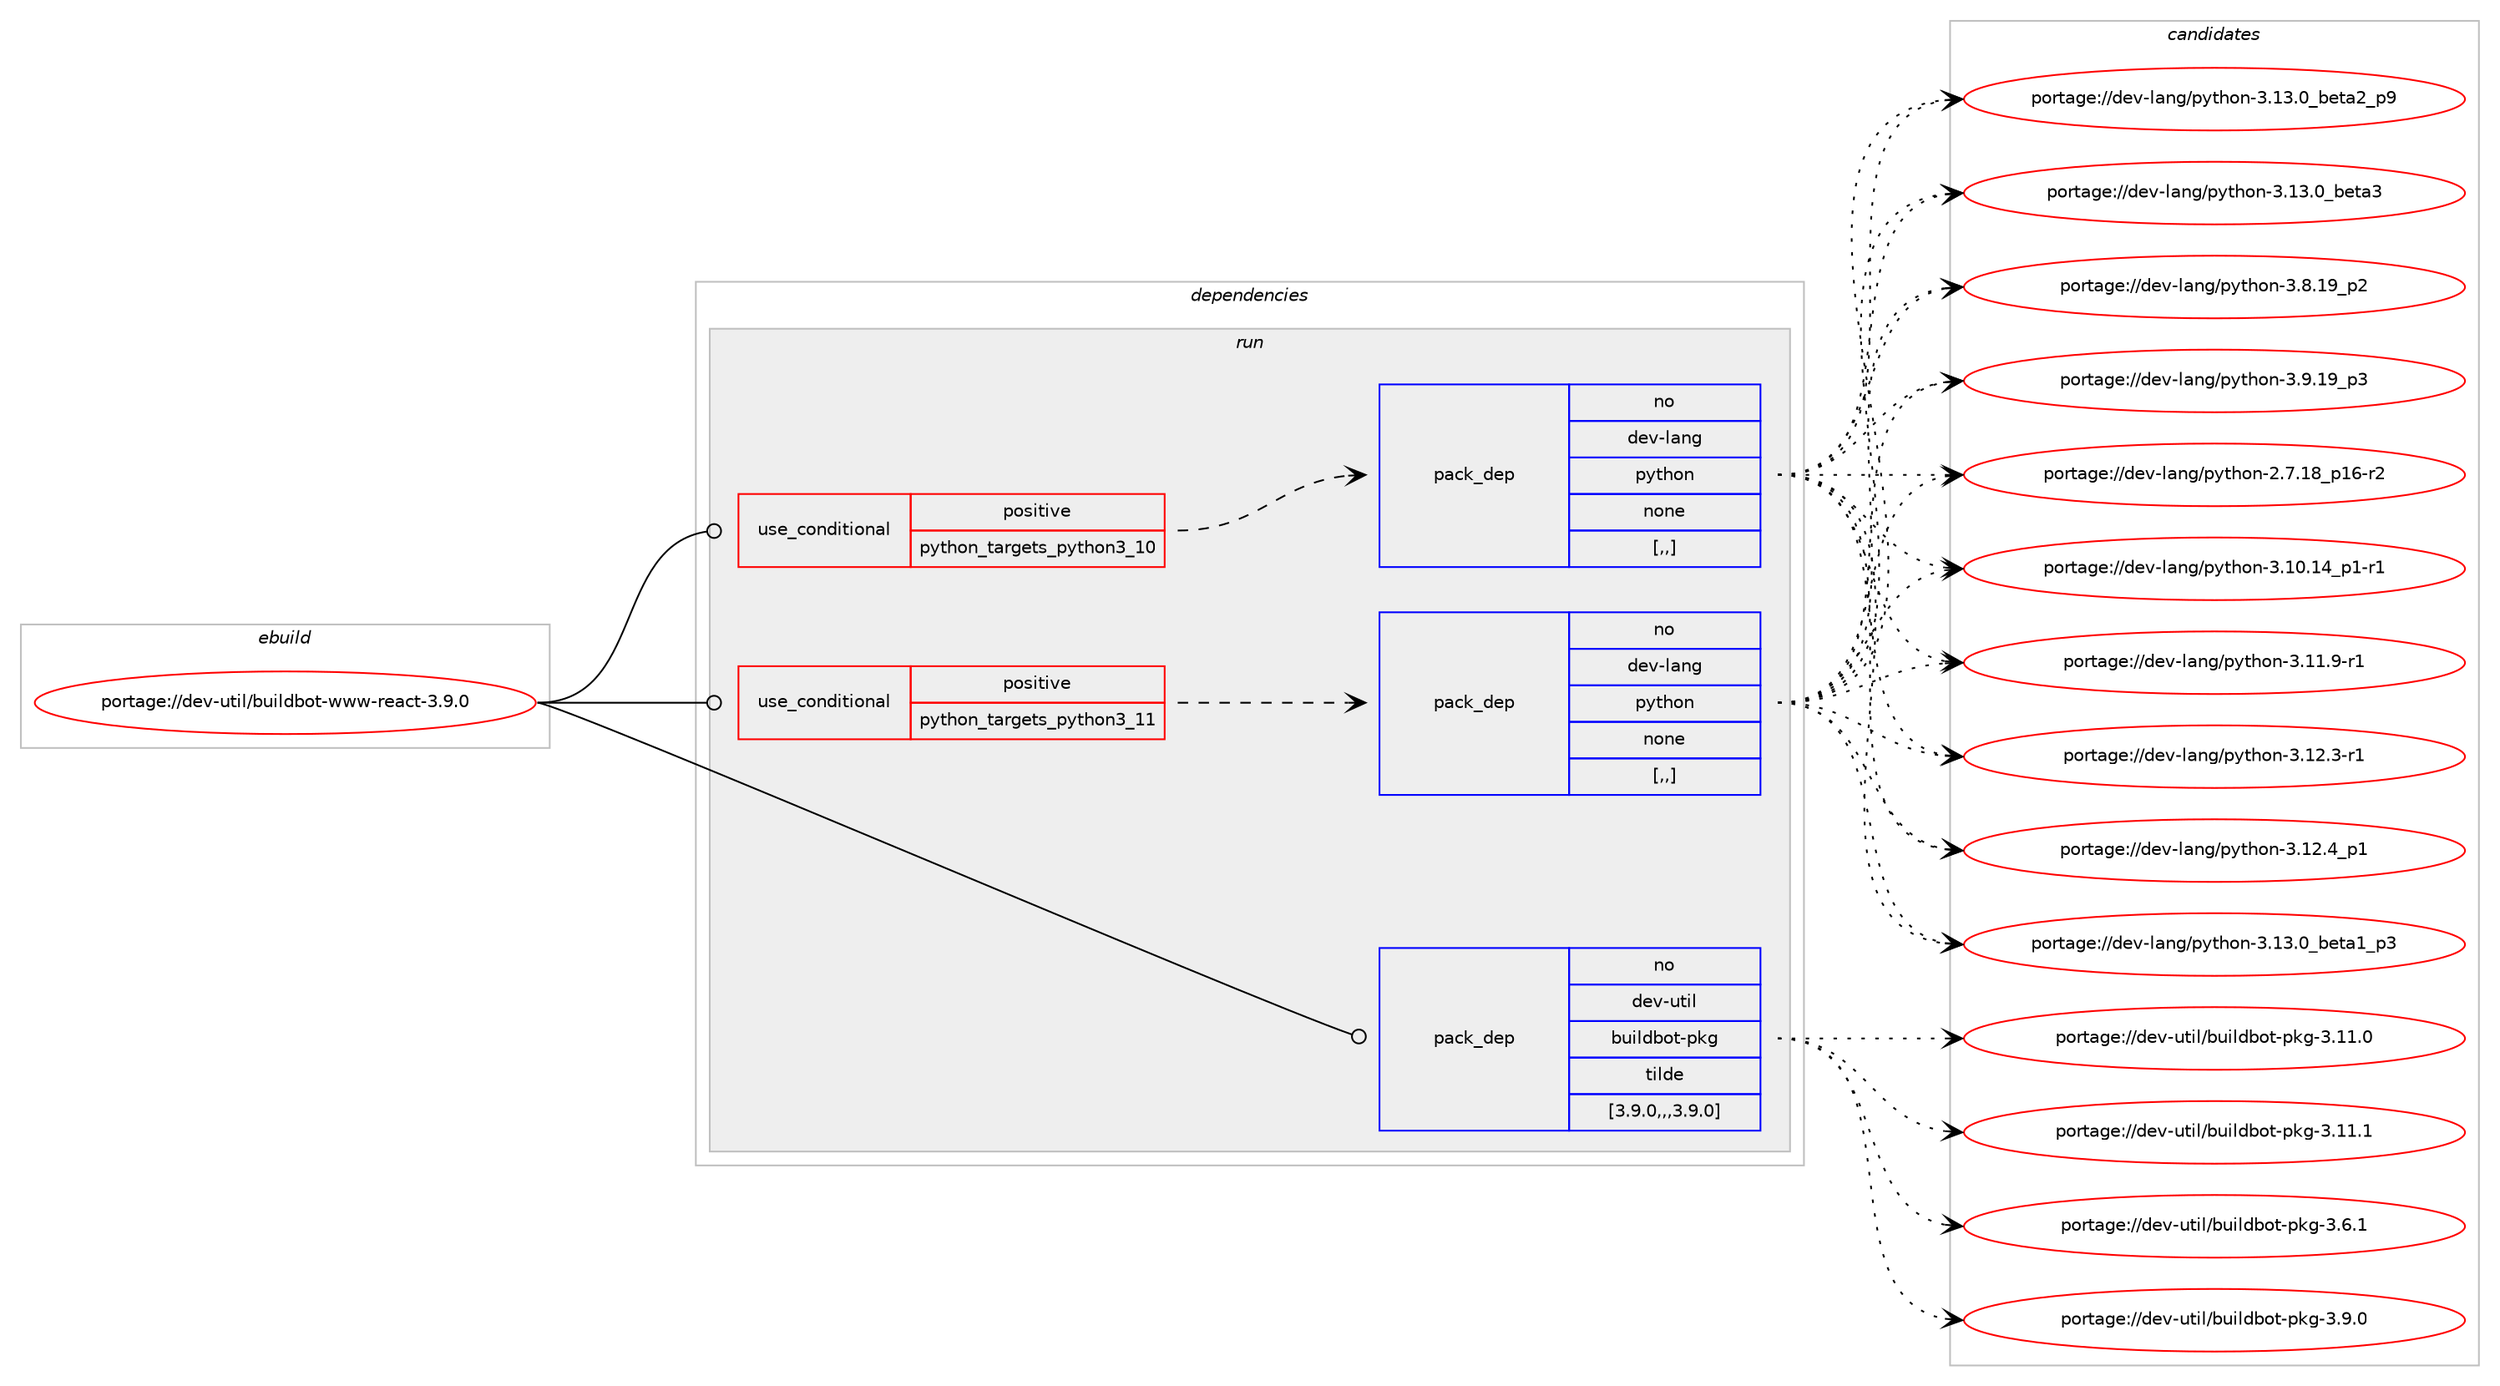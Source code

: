 digraph prolog {

# *************
# Graph options
# *************

newrank=true;
concentrate=true;
compound=true;
graph [rankdir=LR,fontname=Helvetica,fontsize=10,ranksep=1.5];#, ranksep=2.5, nodesep=0.2];
edge  [arrowhead=vee];
node  [fontname=Helvetica,fontsize=10];

# **********
# The ebuild
# **********

subgraph cluster_leftcol {
color=gray;
rank=same;
label=<<i>ebuild</i>>;
id [label="portage://dev-util/buildbot-www-react-3.9.0", color=red, width=4, href="../dev-util/buildbot-www-react-3.9.0.svg"];
}

# ****************
# The dependencies
# ****************

subgraph cluster_midcol {
color=gray;
label=<<i>dependencies</i>>;
subgraph cluster_compile {
fillcolor="#eeeeee";
style=filled;
label=<<i>compile</i>>;
}
subgraph cluster_compileandrun {
fillcolor="#eeeeee";
style=filled;
label=<<i>compile and run</i>>;
}
subgraph cluster_run {
fillcolor="#eeeeee";
style=filled;
label=<<i>run</i>>;
subgraph cond57995 {
dependency206950 [label=<<TABLE BORDER="0" CELLBORDER="1" CELLSPACING="0" CELLPADDING="4"><TR><TD ROWSPAN="3" CELLPADDING="10">use_conditional</TD></TR><TR><TD>positive</TD></TR><TR><TD>python_targets_python3_10</TD></TR></TABLE>>, shape=none, color=red];
subgraph pack147572 {
dependency206951 [label=<<TABLE BORDER="0" CELLBORDER="1" CELLSPACING="0" CELLPADDING="4" WIDTH="220"><TR><TD ROWSPAN="6" CELLPADDING="30">pack_dep</TD></TR><TR><TD WIDTH="110">no</TD></TR><TR><TD>dev-lang</TD></TR><TR><TD>python</TD></TR><TR><TD>none</TD></TR><TR><TD>[,,]</TD></TR></TABLE>>, shape=none, color=blue];
}
dependency206950:e -> dependency206951:w [weight=20,style="dashed",arrowhead="vee"];
}
id:e -> dependency206950:w [weight=20,style="solid",arrowhead="odot"];
subgraph cond57996 {
dependency206952 [label=<<TABLE BORDER="0" CELLBORDER="1" CELLSPACING="0" CELLPADDING="4"><TR><TD ROWSPAN="3" CELLPADDING="10">use_conditional</TD></TR><TR><TD>positive</TD></TR><TR><TD>python_targets_python3_11</TD></TR></TABLE>>, shape=none, color=red];
subgraph pack147573 {
dependency206953 [label=<<TABLE BORDER="0" CELLBORDER="1" CELLSPACING="0" CELLPADDING="4" WIDTH="220"><TR><TD ROWSPAN="6" CELLPADDING="30">pack_dep</TD></TR><TR><TD WIDTH="110">no</TD></TR><TR><TD>dev-lang</TD></TR><TR><TD>python</TD></TR><TR><TD>none</TD></TR><TR><TD>[,,]</TD></TR></TABLE>>, shape=none, color=blue];
}
dependency206952:e -> dependency206953:w [weight=20,style="dashed",arrowhead="vee"];
}
id:e -> dependency206952:w [weight=20,style="solid",arrowhead="odot"];
subgraph pack147574 {
dependency206954 [label=<<TABLE BORDER="0" CELLBORDER="1" CELLSPACING="0" CELLPADDING="4" WIDTH="220"><TR><TD ROWSPAN="6" CELLPADDING="30">pack_dep</TD></TR><TR><TD WIDTH="110">no</TD></TR><TR><TD>dev-util</TD></TR><TR><TD>buildbot-pkg</TD></TR><TR><TD>tilde</TD></TR><TR><TD>[3.9.0,,,3.9.0]</TD></TR></TABLE>>, shape=none, color=blue];
}
id:e -> dependency206954:w [weight=20,style="solid",arrowhead="odot"];
}
}

# **************
# The candidates
# **************

subgraph cluster_choices {
rank=same;
color=gray;
label=<<i>candidates</i>>;

subgraph choice147572 {
color=black;
nodesep=1;
choice100101118451089711010347112121116104111110455046554649569511249544511450 [label="portage://dev-lang/python-2.7.18_p16-r2", color=red, width=4,href="../dev-lang/python-2.7.18_p16-r2.svg"];
choice100101118451089711010347112121116104111110455146494846495295112494511449 [label="portage://dev-lang/python-3.10.14_p1-r1", color=red, width=4,href="../dev-lang/python-3.10.14_p1-r1.svg"];
choice100101118451089711010347112121116104111110455146494946574511449 [label="portage://dev-lang/python-3.11.9-r1", color=red, width=4,href="../dev-lang/python-3.11.9-r1.svg"];
choice100101118451089711010347112121116104111110455146495046514511449 [label="portage://dev-lang/python-3.12.3-r1", color=red, width=4,href="../dev-lang/python-3.12.3-r1.svg"];
choice100101118451089711010347112121116104111110455146495046529511249 [label="portage://dev-lang/python-3.12.4_p1", color=red, width=4,href="../dev-lang/python-3.12.4_p1.svg"];
choice10010111845108971101034711212111610411111045514649514648959810111697499511251 [label="portage://dev-lang/python-3.13.0_beta1_p3", color=red, width=4,href="../dev-lang/python-3.13.0_beta1_p3.svg"];
choice10010111845108971101034711212111610411111045514649514648959810111697509511257 [label="portage://dev-lang/python-3.13.0_beta2_p9", color=red, width=4,href="../dev-lang/python-3.13.0_beta2_p9.svg"];
choice1001011184510897110103471121211161041111104551464951464895981011169751 [label="portage://dev-lang/python-3.13.0_beta3", color=red, width=4,href="../dev-lang/python-3.13.0_beta3.svg"];
choice100101118451089711010347112121116104111110455146564649579511250 [label="portage://dev-lang/python-3.8.19_p2", color=red, width=4,href="../dev-lang/python-3.8.19_p2.svg"];
choice100101118451089711010347112121116104111110455146574649579511251 [label="portage://dev-lang/python-3.9.19_p3", color=red, width=4,href="../dev-lang/python-3.9.19_p3.svg"];
dependency206951:e -> choice100101118451089711010347112121116104111110455046554649569511249544511450:w [style=dotted,weight="100"];
dependency206951:e -> choice100101118451089711010347112121116104111110455146494846495295112494511449:w [style=dotted,weight="100"];
dependency206951:e -> choice100101118451089711010347112121116104111110455146494946574511449:w [style=dotted,weight="100"];
dependency206951:e -> choice100101118451089711010347112121116104111110455146495046514511449:w [style=dotted,weight="100"];
dependency206951:e -> choice100101118451089711010347112121116104111110455146495046529511249:w [style=dotted,weight="100"];
dependency206951:e -> choice10010111845108971101034711212111610411111045514649514648959810111697499511251:w [style=dotted,weight="100"];
dependency206951:e -> choice10010111845108971101034711212111610411111045514649514648959810111697509511257:w [style=dotted,weight="100"];
dependency206951:e -> choice1001011184510897110103471121211161041111104551464951464895981011169751:w [style=dotted,weight="100"];
dependency206951:e -> choice100101118451089711010347112121116104111110455146564649579511250:w [style=dotted,weight="100"];
dependency206951:e -> choice100101118451089711010347112121116104111110455146574649579511251:w [style=dotted,weight="100"];
}
subgraph choice147573 {
color=black;
nodesep=1;
choice100101118451089711010347112121116104111110455046554649569511249544511450 [label="portage://dev-lang/python-2.7.18_p16-r2", color=red, width=4,href="../dev-lang/python-2.7.18_p16-r2.svg"];
choice100101118451089711010347112121116104111110455146494846495295112494511449 [label="portage://dev-lang/python-3.10.14_p1-r1", color=red, width=4,href="../dev-lang/python-3.10.14_p1-r1.svg"];
choice100101118451089711010347112121116104111110455146494946574511449 [label="portage://dev-lang/python-3.11.9-r1", color=red, width=4,href="../dev-lang/python-3.11.9-r1.svg"];
choice100101118451089711010347112121116104111110455146495046514511449 [label="portage://dev-lang/python-3.12.3-r1", color=red, width=4,href="../dev-lang/python-3.12.3-r1.svg"];
choice100101118451089711010347112121116104111110455146495046529511249 [label="portage://dev-lang/python-3.12.4_p1", color=red, width=4,href="../dev-lang/python-3.12.4_p1.svg"];
choice10010111845108971101034711212111610411111045514649514648959810111697499511251 [label="portage://dev-lang/python-3.13.0_beta1_p3", color=red, width=4,href="../dev-lang/python-3.13.0_beta1_p3.svg"];
choice10010111845108971101034711212111610411111045514649514648959810111697509511257 [label="portage://dev-lang/python-3.13.0_beta2_p9", color=red, width=4,href="../dev-lang/python-3.13.0_beta2_p9.svg"];
choice1001011184510897110103471121211161041111104551464951464895981011169751 [label="portage://dev-lang/python-3.13.0_beta3", color=red, width=4,href="../dev-lang/python-3.13.0_beta3.svg"];
choice100101118451089711010347112121116104111110455146564649579511250 [label="portage://dev-lang/python-3.8.19_p2", color=red, width=4,href="../dev-lang/python-3.8.19_p2.svg"];
choice100101118451089711010347112121116104111110455146574649579511251 [label="portage://dev-lang/python-3.9.19_p3", color=red, width=4,href="../dev-lang/python-3.9.19_p3.svg"];
dependency206953:e -> choice100101118451089711010347112121116104111110455046554649569511249544511450:w [style=dotted,weight="100"];
dependency206953:e -> choice100101118451089711010347112121116104111110455146494846495295112494511449:w [style=dotted,weight="100"];
dependency206953:e -> choice100101118451089711010347112121116104111110455146494946574511449:w [style=dotted,weight="100"];
dependency206953:e -> choice100101118451089711010347112121116104111110455146495046514511449:w [style=dotted,weight="100"];
dependency206953:e -> choice100101118451089711010347112121116104111110455146495046529511249:w [style=dotted,weight="100"];
dependency206953:e -> choice10010111845108971101034711212111610411111045514649514648959810111697499511251:w [style=dotted,weight="100"];
dependency206953:e -> choice10010111845108971101034711212111610411111045514649514648959810111697509511257:w [style=dotted,weight="100"];
dependency206953:e -> choice1001011184510897110103471121211161041111104551464951464895981011169751:w [style=dotted,weight="100"];
dependency206953:e -> choice100101118451089711010347112121116104111110455146564649579511250:w [style=dotted,weight="100"];
dependency206953:e -> choice100101118451089711010347112121116104111110455146574649579511251:w [style=dotted,weight="100"];
}
subgraph choice147574 {
color=black;
nodesep=1;
choice100101118451171161051084798117105108100981111164511210710345514649494648 [label="portage://dev-util/buildbot-pkg-3.11.0", color=red, width=4,href="../dev-util/buildbot-pkg-3.11.0.svg"];
choice100101118451171161051084798117105108100981111164511210710345514649494649 [label="portage://dev-util/buildbot-pkg-3.11.1", color=red, width=4,href="../dev-util/buildbot-pkg-3.11.1.svg"];
choice1001011184511711610510847981171051081009811111645112107103455146544649 [label="portage://dev-util/buildbot-pkg-3.6.1", color=red, width=4,href="../dev-util/buildbot-pkg-3.6.1.svg"];
choice1001011184511711610510847981171051081009811111645112107103455146574648 [label="portage://dev-util/buildbot-pkg-3.9.0", color=red, width=4,href="../dev-util/buildbot-pkg-3.9.0.svg"];
dependency206954:e -> choice100101118451171161051084798117105108100981111164511210710345514649494648:w [style=dotted,weight="100"];
dependency206954:e -> choice100101118451171161051084798117105108100981111164511210710345514649494649:w [style=dotted,weight="100"];
dependency206954:e -> choice1001011184511711610510847981171051081009811111645112107103455146544649:w [style=dotted,weight="100"];
dependency206954:e -> choice1001011184511711610510847981171051081009811111645112107103455146574648:w [style=dotted,weight="100"];
}
}

}
